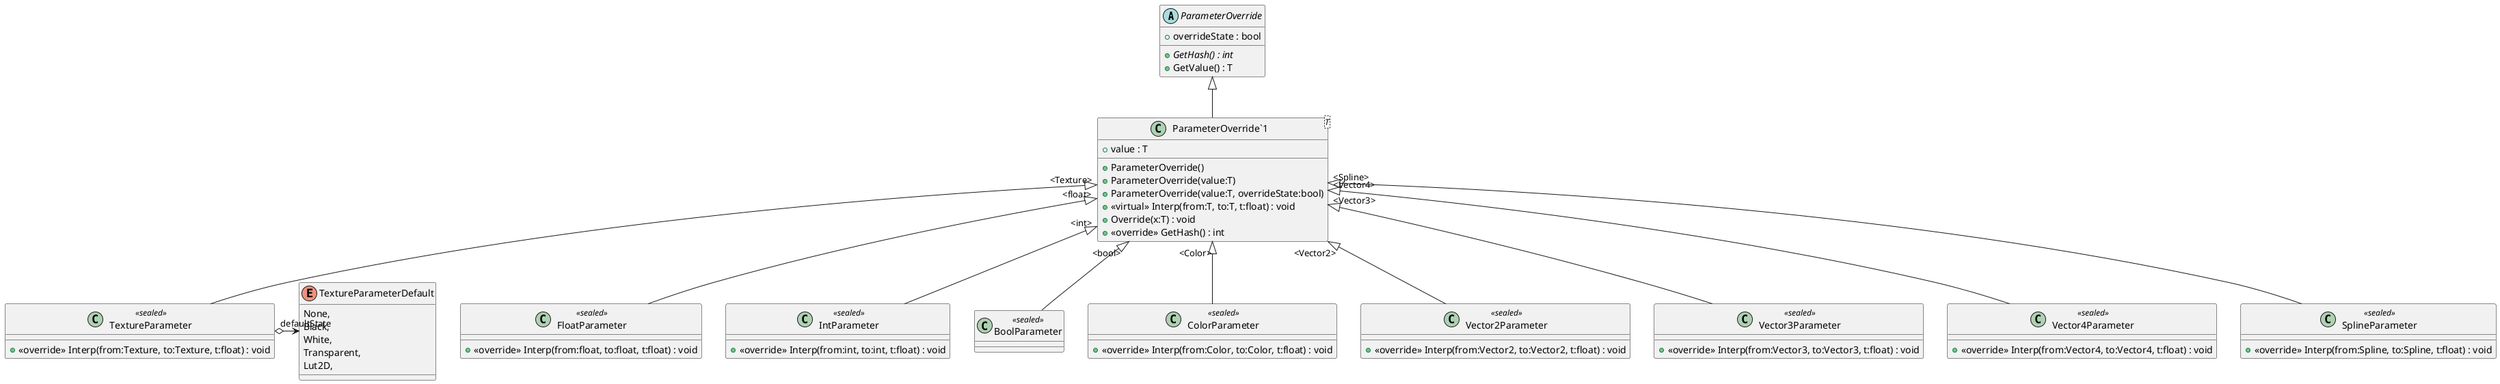 @startuml
abstract class ParameterOverride {
    + overrideState : bool
    + {abstract} GetHash() : int
    + GetValue() : T
}
class "ParameterOverride`1"<T> {
    + value : T
    + ParameterOverride()
    + ParameterOverride(value:T)
    + ParameterOverride(value:T, overrideState:bool)
    + <<virtual>> Interp(from:T, to:T, t:float) : void
    + Override(x:T) : void
    + <<override>> GetHash() : int
}
class FloatParameter <<sealed>> {
    + <<override>> Interp(from:float, to:float, t:float) : void
}
class IntParameter <<sealed>> {
    + <<override>> Interp(from:int, to:int, t:float) : void
}
class BoolParameter <<sealed>> {
}
class ColorParameter <<sealed>> {
    + <<override>> Interp(from:Color, to:Color, t:float) : void
}
class Vector2Parameter <<sealed>> {
    + <<override>> Interp(from:Vector2, to:Vector2, t:float) : void
}
class Vector3Parameter <<sealed>> {
    + <<override>> Interp(from:Vector3, to:Vector3, t:float) : void
}
class Vector4Parameter <<sealed>> {
    + <<override>> Interp(from:Vector4, to:Vector4, t:float) : void
}
class SplineParameter <<sealed>> {
    + <<override>> Interp(from:Spline, to:Spline, t:float) : void
}
enum TextureParameterDefault {
    None,
    Black,
    White,
    Transparent,
    Lut2D,
}
class TextureParameter <<sealed>> {
    + <<override>> Interp(from:Texture, to:Texture, t:float) : void
}
ParameterOverride <|-- "ParameterOverride`1"
"ParameterOverride`1" "<float>" <|-- FloatParameter
"ParameterOverride`1" "<int>" <|-- IntParameter
"ParameterOverride`1" "<bool>" <|-- BoolParameter
"ParameterOverride`1" "<Color>" <|-- ColorParameter
"ParameterOverride`1" "<Vector2>" <|-- Vector2Parameter
"ParameterOverride`1" "<Vector3>" <|-- Vector3Parameter
"ParameterOverride`1" "<Vector4>" <|-- Vector4Parameter
"ParameterOverride`1" "<Spline>" <|-- SplineParameter
"ParameterOverride`1" "<Texture>" <|-- TextureParameter
TextureParameter o-> "defaultState" TextureParameterDefault
@enduml

